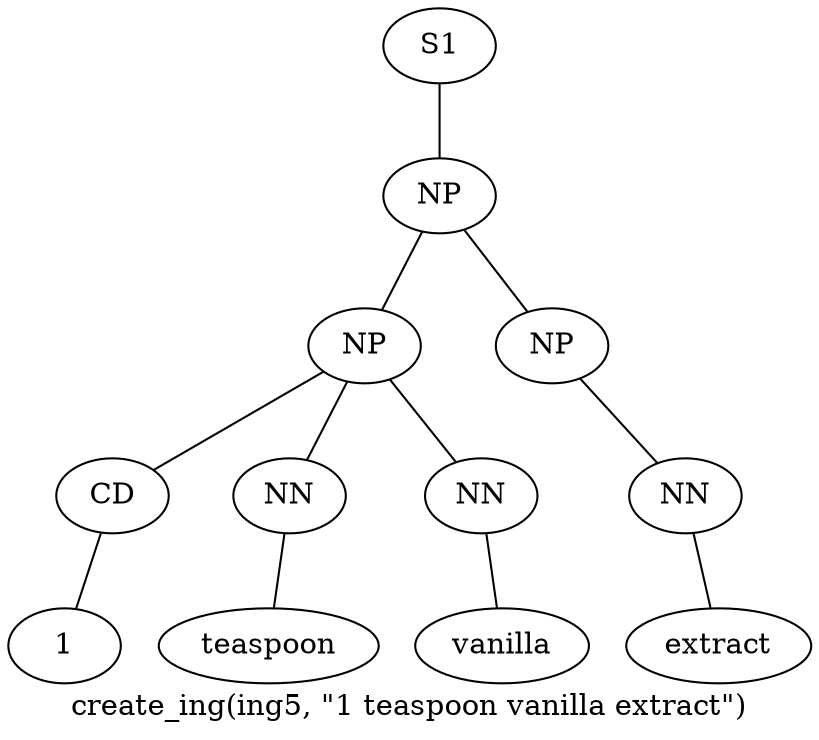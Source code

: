 graph SyntaxGraph {
	label = "create_ing(ing5, \"1 teaspoon vanilla extract\")";
	Node0 [label="S1"];
	Node1 [label="NP"];
	Node2 [label="NP"];
	Node3 [label="CD"];
	Node4 [label="1"];
	Node5 [label="NN"];
	Node6 [label="teaspoon"];
	Node7 [label="NN"];
	Node8 [label="vanilla"];
	Node9 [label="NP"];
	Node10 [label="NN"];
	Node11 [label="extract"];

	Node0 -- Node1;
	Node1 -- Node2;
	Node1 -- Node9;
	Node2 -- Node3;
	Node2 -- Node5;
	Node2 -- Node7;
	Node3 -- Node4;
	Node5 -- Node6;
	Node7 -- Node8;
	Node9 -- Node10;
	Node10 -- Node11;
}